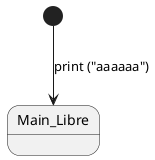 {
  "sha1": "gg4wx0dab2gbtusuvoxocss4nmc9tgb",
  "insertion": {
    "when": "2024-06-01T09:03:07.727Z",
    "user": "plantuml@gmail.com"
  }
}
@startuml
[*] --> Main_Libre : print ("aaaaaa")
@enduml
